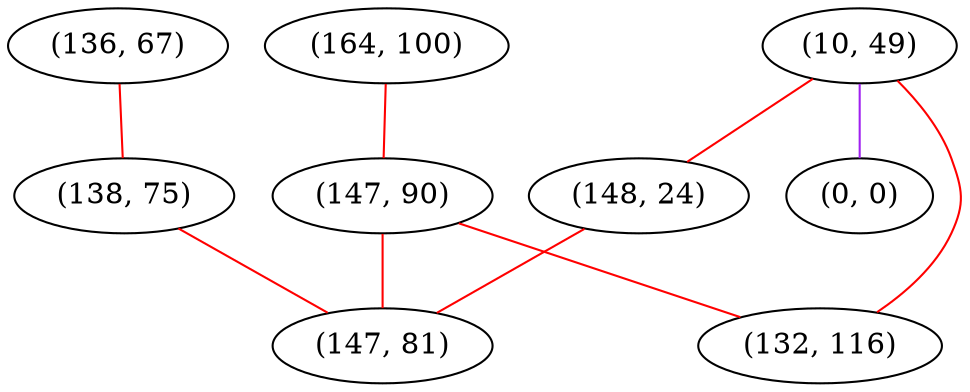 graph "" {
"(136, 67)";
"(164, 100)";
"(138, 75)";
"(10, 49)";
"(148, 24)";
"(147, 90)";
"(147, 81)";
"(0, 0)";
"(132, 116)";
"(136, 67)" -- "(138, 75)"  [color=red, key=0, weight=1];
"(164, 100)" -- "(147, 90)"  [color=red, key=0, weight=1];
"(138, 75)" -- "(147, 81)"  [color=red, key=0, weight=1];
"(10, 49)" -- "(132, 116)"  [color=red, key=0, weight=1];
"(10, 49)" -- "(0, 0)"  [color=purple, key=0, weight=4];
"(10, 49)" -- "(148, 24)"  [color=red, key=0, weight=1];
"(148, 24)" -- "(147, 81)"  [color=red, key=0, weight=1];
"(147, 90)" -- "(147, 81)"  [color=red, key=0, weight=1];
"(147, 90)" -- "(132, 116)"  [color=red, key=0, weight=1];
}
